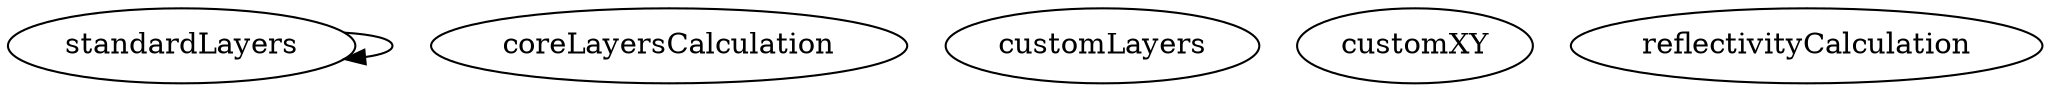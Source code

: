 /* Created by mdot for Matlab */
digraph m2html {
  standardLayers -> standardLayers;

  coreLayersCalculation [URL="coreLayersCalculation.html"];
  customLayers [URL="customLayers.html"];
  customXY [URL="customXY.html"];
  reflectivityCalculation [URL="reflectivityCalculation.html"];
  standardLayers [URL="standardLayers.html"];
}
